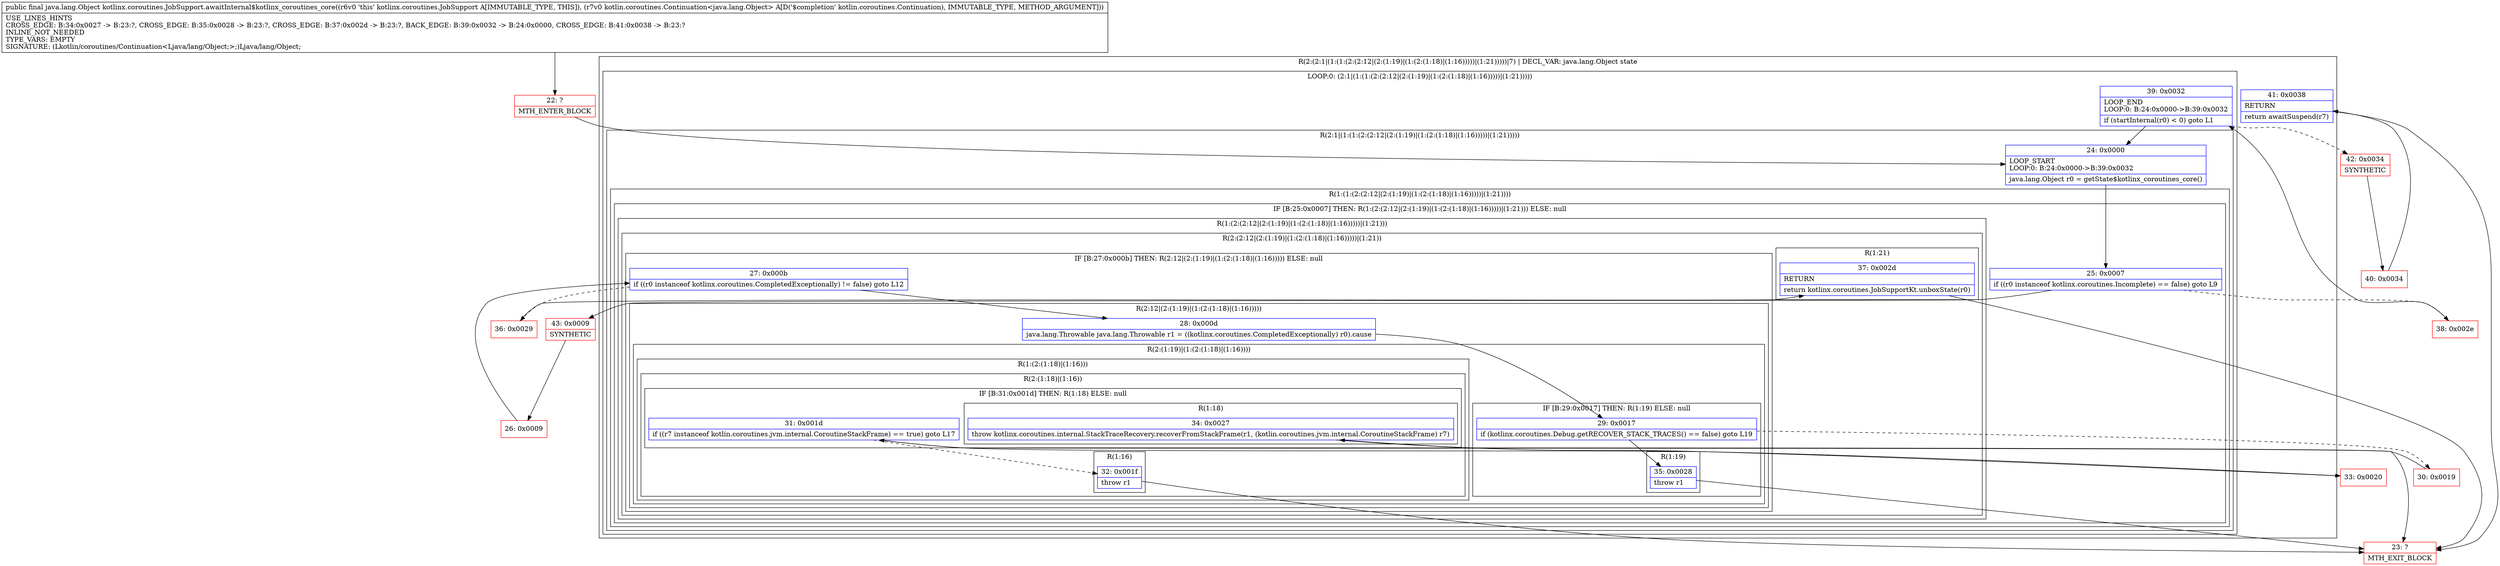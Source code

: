 digraph "CFG forkotlinx.coroutines.JobSupport.awaitInternal$kotlinx_coroutines_core(Lkotlin\/coroutines\/Continuation;)Ljava\/lang\/Object;" {
subgraph cluster_Region_2117554764 {
label = "R(2:(2:1|(1:(1:(2:(2:12|(2:(1:19)|(1:(2:(1:18)|(1:16)))))|(1:21)))))|7) | DECL_VAR: java.lang.Object state\l";
node [shape=record,color=blue];
subgraph cluster_LoopRegion_716352776 {
label = "LOOP:0: (2:1|(1:(1:(2:(2:12|(2:(1:19)|(1:(2:(1:18)|(1:16)))))|(1:21)))))";
node [shape=record,color=blue];
Node_39 [shape=record,label="{39\:\ 0x0032|LOOP_END\lLOOP:0: B:24:0x0000\-\>B:39:0x0032\l|if (startInternal(r0) \< 0) goto L1\l}"];
subgraph cluster_Region_1201243716 {
label = "R(2:1|(1:(1:(2:(2:12|(2:(1:19)|(1:(2:(1:18)|(1:16)))))|(1:21)))))";
node [shape=record,color=blue];
Node_24 [shape=record,label="{24\:\ 0x0000|LOOP_START\lLOOP:0: B:24:0x0000\-\>B:39:0x0032\l|java.lang.Object r0 = getState$kotlinx_coroutines_core()\l}"];
subgraph cluster_Region_622642319 {
label = "R(1:(1:(2:(2:12|(2:(1:19)|(1:(2:(1:18)|(1:16)))))|(1:21))))";
node [shape=record,color=blue];
subgraph cluster_IfRegion_1939272755 {
label = "IF [B:25:0x0007] THEN: R(1:(2:(2:12|(2:(1:19)|(1:(2:(1:18)|(1:16)))))|(1:21))) ELSE: null";
node [shape=record,color=blue];
Node_25 [shape=record,label="{25\:\ 0x0007|if ((r0 instanceof kotlinx.coroutines.Incomplete) == false) goto L9\l}"];
subgraph cluster_Region_998783826 {
label = "R(1:(2:(2:12|(2:(1:19)|(1:(2:(1:18)|(1:16)))))|(1:21)))";
node [shape=record,color=blue];
subgraph cluster_Region_245392924 {
label = "R(2:(2:12|(2:(1:19)|(1:(2:(1:18)|(1:16)))))|(1:21))";
node [shape=record,color=blue];
subgraph cluster_IfRegion_402539792 {
label = "IF [B:27:0x000b] THEN: R(2:12|(2:(1:19)|(1:(2:(1:18)|(1:16))))) ELSE: null";
node [shape=record,color=blue];
Node_27 [shape=record,label="{27\:\ 0x000b|if ((r0 instanceof kotlinx.coroutines.CompletedExceptionally) != false) goto L12\l}"];
subgraph cluster_Region_484329997 {
label = "R(2:12|(2:(1:19)|(1:(2:(1:18)|(1:16)))))";
node [shape=record,color=blue];
Node_28 [shape=record,label="{28\:\ 0x000d|java.lang.Throwable java.lang.Throwable r1 = ((kotlinx.coroutines.CompletedExceptionally) r0).cause\l}"];
subgraph cluster_Region_1245831350 {
label = "R(2:(1:19)|(1:(2:(1:18)|(1:16))))";
node [shape=record,color=blue];
subgraph cluster_IfRegion_163216845 {
label = "IF [B:29:0x0017] THEN: R(1:19) ELSE: null";
node [shape=record,color=blue];
Node_29 [shape=record,label="{29\:\ 0x0017|if (kotlinx.coroutines.Debug.getRECOVER_STACK_TRACES() == false) goto L19\l}"];
subgraph cluster_Region_1741173083 {
label = "R(1:19)";
node [shape=record,color=blue];
Node_35 [shape=record,label="{35\:\ 0x0028|throw r1\l}"];
}
}
subgraph cluster_Region_1930593539 {
label = "R(1:(2:(1:18)|(1:16)))";
node [shape=record,color=blue];
subgraph cluster_Region_2114948603 {
label = "R(2:(1:18)|(1:16))";
node [shape=record,color=blue];
subgraph cluster_IfRegion_999200476 {
label = "IF [B:31:0x001d] THEN: R(1:18) ELSE: null";
node [shape=record,color=blue];
Node_31 [shape=record,label="{31\:\ 0x001d|if ((r7 instanceof kotlin.coroutines.jvm.internal.CoroutineStackFrame) == true) goto L17\l}"];
subgraph cluster_Region_50015863 {
label = "R(1:18)";
node [shape=record,color=blue];
Node_34 [shape=record,label="{34\:\ 0x0027|throw kotlinx.coroutines.internal.StackTraceRecovery.recoverFromStackFrame(r1, (kotlin.coroutines.jvm.internal.CoroutineStackFrame) r7)\l}"];
}
}
subgraph cluster_Region_1813746183 {
label = "R(1:16)";
node [shape=record,color=blue];
Node_32 [shape=record,label="{32\:\ 0x001f|throw r1\l}"];
}
}
}
}
}
}
subgraph cluster_Region_599486067 {
label = "R(1:21)";
node [shape=record,color=blue];
Node_37 [shape=record,label="{37\:\ 0x002d|RETURN\l|return kotlinx.coroutines.JobSupportKt.unboxState(r0)\l}"];
}
}
}
}
}
}
}
Node_41 [shape=record,label="{41\:\ 0x0038|RETURN\l|return awaitSuspend(r7)\l}"];
}
Node_22 [shape=record,color=red,label="{22\:\ ?|MTH_ENTER_BLOCK\l}"];
Node_38 [shape=record,color=red,label="{38\:\ 0x002e}"];
Node_42 [shape=record,color=red,label="{42\:\ 0x0034|SYNTHETIC\l}"];
Node_40 [shape=record,color=red,label="{40\:\ 0x0034}"];
Node_23 [shape=record,color=red,label="{23\:\ ?|MTH_EXIT_BLOCK\l}"];
Node_43 [shape=record,color=red,label="{43\:\ 0x0009|SYNTHETIC\l}"];
Node_26 [shape=record,color=red,label="{26\:\ 0x0009}"];
Node_30 [shape=record,color=red,label="{30\:\ 0x0019}"];
Node_33 [shape=record,color=red,label="{33\:\ 0x0020}"];
Node_36 [shape=record,color=red,label="{36\:\ 0x0029}"];
MethodNode[shape=record,label="{public final java.lang.Object kotlinx.coroutines.JobSupport.awaitInternal$kotlinx_coroutines_core((r6v0 'this' kotlinx.coroutines.JobSupport A[IMMUTABLE_TYPE, THIS]), (r7v0 kotlin.coroutines.Continuation\<java.lang.Object\> A[D('$completion' kotlin.coroutines.Continuation), IMMUTABLE_TYPE, METHOD_ARGUMENT]))  | USE_LINES_HINTS\lCROSS_EDGE: B:34:0x0027 \-\> B:23:?, CROSS_EDGE: B:35:0x0028 \-\> B:23:?, CROSS_EDGE: B:37:0x002d \-\> B:23:?, BACK_EDGE: B:39:0x0032 \-\> B:24:0x0000, CROSS_EDGE: B:41:0x0038 \-\> B:23:?\lINLINE_NOT_NEEDED\lTYPE_VARS: EMPTY\lSIGNATURE: (Lkotlin\/coroutines\/Continuation\<Ljava\/lang\/Object;\>;)Ljava\/lang\/Object;\l}"];
MethodNode -> Node_22;Node_39 -> Node_24;
Node_39 -> Node_42[style=dashed];
Node_24 -> Node_25;
Node_25 -> Node_38[style=dashed];
Node_25 -> Node_43;
Node_27 -> Node_28;
Node_27 -> Node_36[style=dashed];
Node_28 -> Node_29;
Node_29 -> Node_30[style=dashed];
Node_29 -> Node_35;
Node_35 -> Node_23;
Node_31 -> Node_32[style=dashed];
Node_31 -> Node_33;
Node_34 -> Node_23;
Node_32 -> Node_23;
Node_37 -> Node_23;
Node_41 -> Node_23;
Node_22 -> Node_24;
Node_38 -> Node_39;
Node_42 -> Node_40;
Node_40 -> Node_41;
Node_43 -> Node_26;
Node_26 -> Node_27;
Node_30 -> Node_31;
Node_33 -> Node_34;
Node_36 -> Node_37;
}

